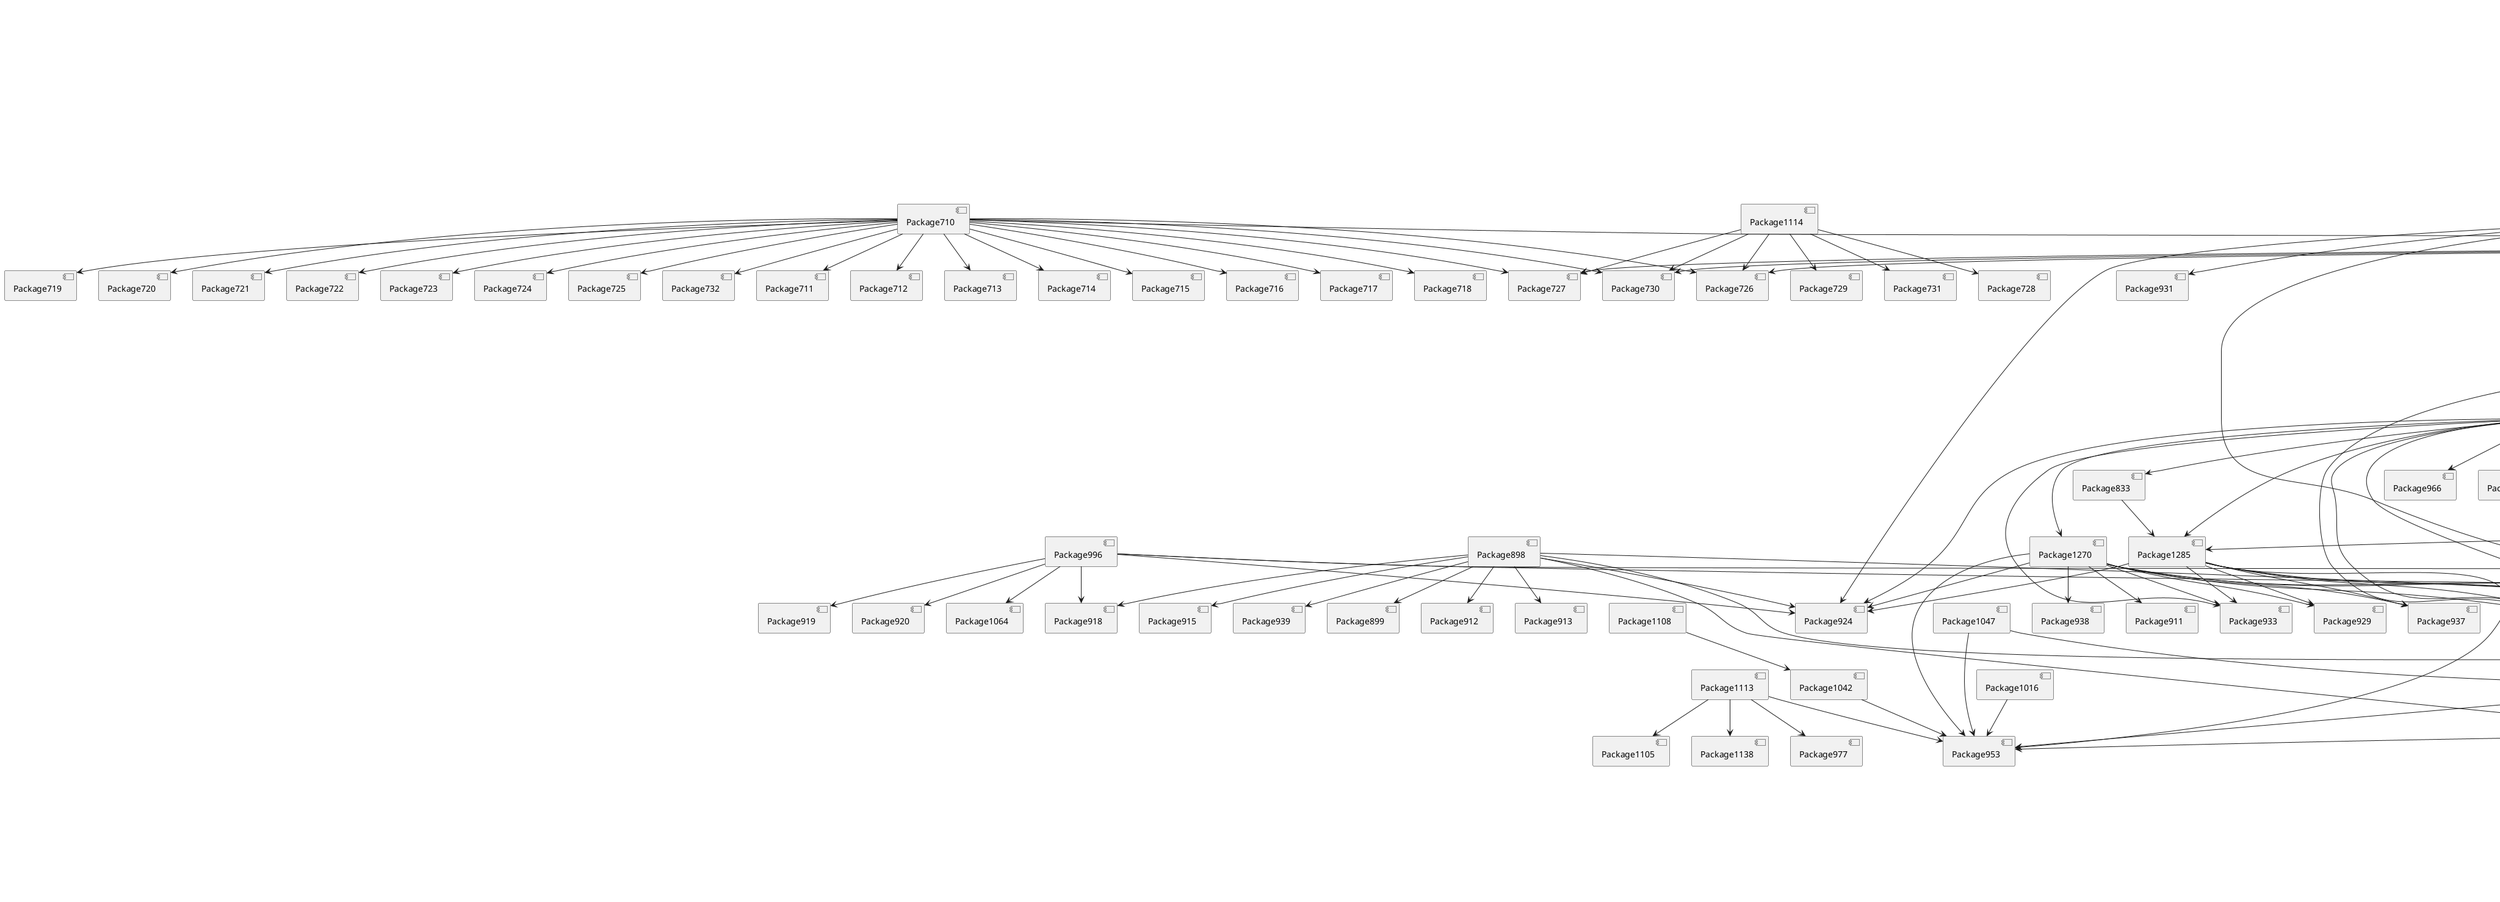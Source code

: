 @startuml
component Package710
component Package758
component Package1004
component Package1277
component Package882
component Package762
component Package1215
component Package1230
component Package1298
component Package1121
component Package990
component Package1153
component Package1112
component Package1197
component Package1046
component Package1239
component Package878
component Package1292
component Package1139
component Package847
component Package1226
component Package1114
component Package1338
component Package893
component Package809
component Package996
component Package1253
component Package1144
component Package761
component Package1337
component Package1353
component Package1163
component Package1120
component Package1154
component Package1255
component Package1014
component Package1289
component Package1202
component Package1248
component Package794
component Package1316
component Package846
component Package1256
component Package988
component Package812
component Package1250
component Package985
component Package1192
component Package982
component Package760
component Package898
component Package1331
component Package908
component Package1196
component Package1047
component Package1236
component Package832
component Package1241
component Package1244
component Package1266
component Package1030
component Package994
component Package840
component Package1198
component Package1205
component Package1310
component Package1228
component Package989
component Package1209
component Package836
component Package1194
component Package1006
component Package1242
component Package1137
component Package1033
component Package1193
component Package1345
component Package1211
component Package1225
component Package1245
component Package1049
component Package1246
component Package1249
component Package1000
component Package1143
component Package1053
component Package1305
component Package1200
component Package1184
component Package986
component Package1208
component Package866
component Package1113
component Package763
component Package1050
component Package1355
component Package860
component Package1110
component Package1223
component Package1043
component Package1322
component Package909
component Package1203
component Package1183
component Package1340
component Package981
component Package1234
component Package983
component Package1013
component Package991
component Package1315
component Package993
component Package1222
component Package868
component Package1216
component Package1352
component Package1019
component Package1286
component Package1195
component Package1111
component Package1128
component Package1233
component Package1009
component Package1218
component Package1319
component Package1117
component Package1311
component Package1280
component Package1207
component Package1201
component Package1281
component Package1219
component Package1122
component Package861
component Package1015
component Package1016
component Package1237
component Package1210
component Package1214
component Package1229
component Package1204
component Package984
component Package1220
component Package888
component Package1021
component Package1252
component Package886
component Package1232
component Package1224
component Package1332
component Package811
component Package1213
component Package1018
component Package1005
component Package1267
component Package1168
component Package1247
component Package1313
component Package1356
component Package759
component Package1042
component Package1312
component Package1284
component Package1212
component Package841
component Package1221
component Package1108
component Package1325
component Package1002
component Package1123
component Package1240
component Package874
component Package1318
component Package1109
component Package1339
component Package1162
component Package875
component Package1251
component Package1333
component Package1044
component Package1017
component Package1206
component Package1038
component Package1283
component Package1354
component Package1235
component Package1238
component Package1008
component Package987
component Package1003
component Package1054
component Package896
component Package1007
component Package1257
component Package839
component Package1166
component Package859
component Package1357
component Package1227
component Package1324
component Package1199
component Package1320
component Package708
component Package1115
component Package1243
component Package850
component Package992
component Package995
component Package1116
component Package870
component Package1107
component Package1118
component Package1022
component Package1146
component Package872
component Package815
component Package813
component Package1020
component Package910
component Package827
component Package1135
component Package791
component Package1001
component Package1335
component Package1231
component Package999
component Package1011
component Package797
component Package871
component Package1024
component Package1119
component Package1217
component Package885
component Package1129
component Package1254
component Package864
component Package1010
component Package1330
component Package831
component Package709
component Package873
component Package998
component Package869
component Package997
component Package1012
component Package711
component Package712
component Package713
component Package714
component Package715
component Package716
component Package717
component Package718
component Package719
component Package720
component Package721
component Package722
component Package723
component Package724
component Package725
component Package726
component Package727
component Package728
component Package729
component Package730
component Package731
component Package732
component Package733
component Package734
component Package735
component Package736
component Package737
component Package738
component Package739
component Package740
component Package741
component Package742
component Package743
component Package744
component Package745
component Package746
component Package747
component Package748
component Package749
component Package750
component Package751
component Package752
component Package753
component Package754
component Package755
component Package756
component Package757
component Package764
component Package765
component Package766
component Package767
component Package768
component Package769
component Package770
component Package771
component Package772
component Package773
component Package774
component Package775
component Package776
component Package777
component Package778
component Package779
component Package780
component Package781
component Package782
component Package783
component Package784
component Package785
component Package786
component Package787
component Package788
component Package789
component Package790
component Package792
component Package793
component Package795
component Package796
component Package798
component Package799
component Package800
component Package801
component Package802
component Package803
component Package804
component Package805
component Package806
component Package807
component Package808
component Package810
component Package814
component Package816
component Package817
component Package818
component Package819
component Package820
component Package821
component Package822
component Package823
component Package824
component Package825
component Package826
component Package828
component Package829
component Package830
component Package833
component Package834
component Package835
component Package837
component Package838
component Package842
component Package843
component Package844
component Package845
component Package848
component Package849
component Package851
component Package852
component Package853
component Package854
component Package855
component Package856
component Package857
component Package858
component Package862
component Package863
component Package865
component Package867
component Package876
component Package877
component Package881
component Package884
component Package887
component Package889
component Package890
component Package891
component Package892
component Package894
component Package895
component Package897
component Package899
component Package905
component Package906
component Package911
component Package912
component Package913
component Package914
component Package915
component Package916
component Package917
component Package918
component Package919
component Package920
component Package921
component Package922
component Package923
component Package924
component Package925
component Package926
component Package927
component Package928
component Package929
component Package930
component Package931
component Package932
component Package933
component Package934
component Package935
component Package936
component Package937
component Package938
component Package939
component Package940
component Package941
component Package942
component Package943
component Package944
component Package945
component Package946
component Package947
component Package948
component Package949
component Package950
component Package951
component Package952
component Package953
component Package954
component Package955
component Package956
component Package957
component Package958
component Package959
component Package960
component Package961
component Package962
component Package963
component Package964
component Package965
component Package966
component Package967
component Package968
component Package969
component Package970
component Package971
component Package972
component Package973
component Package974
component Package975
component Package976
component Package977
component Package978
component Package979
component Package980
component Package1023
component Package1025
component Package1026
component Package1027
component Package1028
component Package1029
component Package1031
component Package1032
component Package1034
component Package1035
component Package1036
component Package1037
component Package1039
component Package1040
component Package1041
component Package1045
component Package1048
component Package1051
component Package1052
component Package1055
component Package1056
component Package1057
component Package1058
component Package1059
component Package1060
component Package1061
component Package1062
component Package1063
component Package1064
component Package1065
component Package1066
component Package1067
component Package1068
component Package1069
component Package1070
component Package1071
component Package1072
component Package1073
component Package1074
component Package1075
component Package1076
component Package1077
component Package1078
component Package1079
component Package1080
component Package1081
component Package1082
component Package1083
component Package1084
component Package1085
component Package1086
component Package1087
component Package1088
component Package1089
component Package1090
component Package1091
component Package1092
component Package1093
component Package1094
component Package1095
component Package1096
component Package1097
component Package1098
component Package1099
component Package1100
component Package1101
component Package1102
component Package1103
component Package1104
component Package1105
component Package1106
component Package1124
component Package1125
component Package1126
component Package1127
component Package1130
component Package1131
component Package1132
component Package1133
component Package1134
component Package1136
component Package1138
component Package1140
component Package1141
component Package1142
component Package1145
component Package1147
component Package1148
component Package1149
component Package1150
component Package1151
component Package1152
component Package1155
component Package1156
component Package1157
component Package1158
component Package1159
component Package1160
component Package1161
component Package1164
component Package1165
component Package1167
component Package1169
component Package1170
component Package1171
component Package1172
component Package1173
component Package1174
component Package1175
component Package1176
component Package1177
component Package1178
component Package1179
component Package1180
component Package1181
component Package1182
component Package1185
component Package1186
component Package1187
component Package1188
component Package1189
component Package1190
component Package1191
component Package1258
component Package1259
component Package1260
component Package1261
component Package1262
component Package1263
component Package1264
component Package1265
component Package1268
component Package1269
component Package1270
component Package1271
component Package1272
component Package1273
component Package1274
component Package1275
component Package1276
component Package1278
component Package1279
component Package1282
component Package1285
component Package1287
component Package1288
component Package1290
component Package1291
component Package1293
component Package1294
component Package1295
component Package1296
component Package1297
component Package1299
component Package1300
component Package1301
component Package1302
component Package1303
component Package1304
component Package1306
component Package1307
component Package1308
component Package1309
component Package1314
component Package1317
component Package1321
component Package1323
component Package1328
component Package1329
component Package1334
component Package1336
component Package1341
component Package1342
component Package1343
component Package1344
component Package1346
component Package1347
component Package1348
component Package1349
component Package1350
component Package1351
component Package1358
component Package1359
component Package1360
component Package1361
component Package1362
component Package1363
component Package1364
component Package1365
component Package1366
component Package1367
component Package1368
component Package1369
component Package1370
component Package1371
component Package1372
component Package1373
component Package1374
component Package1375
component Package1376
component Package1377
component Package1378
component Package1379
component Package1380
component Package1381
component Package1382
component Package1383
component Package1384
component Package1385
component Package1386
component Package1387
component Package1388
component Package1389
component Package1390
component Package1391
component Package1392
component Package1393
component Package1394
component Package1395
component Package1396
component Package1397
component Package1398
component Package1399
component Package1400
component Package1401
component Package1402
component Package1403
component Package1404
component Package1405
component Package1406
component Package1407
component Package1408
component Package1409
component Package1410
component Package1411
component Package1412
component Package1413
component Package1414
component O-Package
Package710 --> Package711
Package710 --> Package712
Package710 --> Package713
Package710 --> Package714
Package710 --> Package715
Package710 --> Package716
Package710 --> Package717
Package710 --> Package718
Package710 --> Package719
Package710 --> Package720
Package710 --> Package721
Package710 --> Package722
Package710 --> Package723
Package710 --> Package724
Package710 --> Package725
Package710 --> Package726
Package710 --> Package727
Package710 --> Package730
Package710 --> Package732
Package710 --> Package1380
Package758 --> Package744
Package758 --> Package757
Package758 --> Package949
Package758 --> Package1285
Package1004 --> Package943
Package1004 --> Package952
Package1004 --> Package1034
Package1004 --> Package1075
Package1004 --> Package1165
Package1277 --> Package1277
Package1277 --> Package1328
Package1277 --> Package1329
Package1277 --> Package775
Package1277 --> Package817
Package1277 --> Package824
Package1277 --> Package943
Package1277 --> Package958
Package1277 --> Package980
Package1277 --> Package1068
Package1277 --> Package1071
Package1277 --> Package1287
Package1277 --> Package1288
Package882 --> Package882
Package882 --> Package892
Package882 --> Package891
Package882 --> Package726
Package882 --> Package727
Package882 --> Package730
Package882 --> Package734
Package882 --> Package750
Package882 --> Package752
Package882 --> Package755
Package882 --> Package788
Package882 --> Package808
Package882 --> Package814
Package882 --> Package818
Package882 --> Package820
Package882 --> Package825
Package882 --> Package867
Package882 --> Package916
Package882 --> Package925
Package882 --> Package1062
Package882 --> Package1151
Package882 --> Package1165
Package882 --> Package1167
Package882 --> Package1302
Package882 --> Package1343
Package882 --> Package1380
Package882 --> Package906
Package882 --> Package1349
Package882 --> Package894
Package882 --> Package749
Package882 --> Package778
Package882 --> Package897
Package882 --> Package1067
Package882 --> Package1344
Package882 --> Package1351
Package882 --> Package1378
Package762 --> Package748
Package762 --> Package765
Package762 --> Package769
Package762 --> Package771
Package762 --> Package772
Package762 --> Package784
Package762 --> Package787
Package762 --> Package849
Package762 --> Package928
Package762 --> Package947
Package762 --> Package1165
Package1215 --> Package1100
Package1215 --> Package1170
Package1215 --> Package1382
Package1215 --> Package1383
Package1230 --> Package1277
Package1230 --> Package1382
Package1230 --> Package1383
Package1298 --> Package833
Package1298 --> Package922
Package1298 --> Package924
Package1298 --> Package933
Package1298 --> Package935
Package1298 --> Package936
Package1298 --> Package940
Package1298 --> Package943
Package1298 --> Package958
Package1298 --> Package962
Package1298 --> Package965
Package1298 --> Package966
Package1298 --> Package1068
Package1298 --> Package1071
Package1298 --> Package1165
Package1298 --> Package1270
Package1298 --> Package1285
Package1121 --> Package1133
Package1121 --> Package1172
Package1121 --> Package1173
Package1121 --> Package1174
Package1121 --> Package1178
Package1121 --> Package1190
Package990 --> Package943
Package990 --> Package1029
Package990 --> Package1034
Package990 --> Package1075
Package990 --> Package1078
Package1153 --> Package1066
Package1153 --> Package1177
Package1112 --> Package950
Package1112 --> Package960
Package1112 --> Package974
Package1112 --> Package978
Package1112 --> Package1031
Package1112 --> Package1056
Package1112 --> Package1060
Package1112 --> Package1130
Package1112 --> Package1131
Package1112 --> Package1132
Package1112 --> Package1142
Package1112 --> Package1158
Package1112 --> Package1159
Package1112 --> Package1160
Package1112 --> Package1164
Package1112 --> Package1191
Package1197 --> Package1259
Package1197 --> Package1269
Package1197 --> Package1294
Package1197 --> Package1295
Package1197 --> Package1300
Package1197 --> Package1363
Package1197 --> Package1397
Package1197 --> Package1400
Package1197 --> Package1401
Package1197 --> Package1402
Package1197 --> Package1403
Package1046 --> Package756
Package1046 --> Package956
Package1046 --> Package967
Package1046 --> Package975
Package1046 --> Package1051
Package1046 --> Package1369
Package1046 --> Package1370
Package1046 --> Package1373
Package1046 --> Package1391
Package1239 --> Package935
Package1239 --> Package940
Package1239 --> Package943
Package1239 --> Package1068
Package1239 --> Package1071
Package1239 --> Package1277
Package1239 --> Package1383
Package1239 --> Package1392
Package878 --> Package734
Package878 --> Package738
Package878 --> Package739
Package878 --> Package752
Package878 --> Package771
Package878 --> Package774
Package878 --> Package782
Package878 --> Package877
Package878 --> Package957
Package878 --> Package1151
Package878 --> Package1167
Package1292 --> Package922
Package1292 --> Package923
Package1292 --> Package942
Package1292 --> Package975
Package1292 --> Package1282
Package1139 --> Package960
Package1139 --> Package978
Package1139 --> Package1036
Package1139 --> Package1142
Package1139 --> Package1164
Package1139 --> Package1174
Package1139 --> Package1191
Package847 --> Package1349
Package847 --> Package1408
Package847 --> Package1409
Package847 --> Package1412
Package847 --> Package1413
Package1226 --> Package1277
Package1226 --> Package1382
Package1226 --> Package1383
Package1114 --> Package726
Package1114 --> Package727
Package1114 --> Package728
Package1114 --> Package729
Package1114 --> Package730
Package1114 --> Package731
Package1338 --> Package1334
Package1338 --> Package1341
Package893 --> Package890
Package809 --> Package747
Package809 --> Package783
Package809 --> Package821
Package809 --> Package835
Package809 --> Package837
Package809 --> Package842
Package809 --> Package1061
Package809 --> Package1062
Package809 --> Package1378
Package809 --> Package1384
Package996 --> Package918
Package996 --> Package919
Package996 --> Package920
Package996 --> Package924
Package996 --> Package1064
Package996 --> Package1370
Package996 --> Package1373
Package1253 --> Package1104
Package1253 --> Package1277
Package1253 --> Package1375
Package1144 --> Package1167
Package761 --> Package764
Package761 --> Package766
Package761 --> Package768
Package1337 --> Package882
Package1353 --> Package1358
Package1353 --> Package1359
Package1353 --> Package1360
Package1353 --> Package1361
Package1163 --> Package779
Package1163 --> Package806
Package1163 --> Package830
Package1163 --> Package838
Package1163 --> Package971
Package1163 --> Package1136
Package1163 --> Package1152
Package1163 --> Package1156
Package1120 --> Package1056
Package1120 --> Package1191
Package1154 --> Package1145
Package1154 --> Package1165
Package1255 --> Package814
Package1255 --> Package818
Package1255 --> Package1067
Package1255 --> Package1165
Package1255 --> Package1273
Package1255 --> Package1296
Package1255 --> Package1392
Package1255 --> Package1393
Package1014 --> Package1048
Package1289 --> Package753
Package1289 --> Package922
Package1289 --> Package923
Package1289 --> Package927
Package1289 --> Package943
Package1289 --> Package965
Package1289 --> Package1067
Package1289 --> Package1169
Package1289 --> Package1170
Package1289 --> Package1282
Package1202 --> Package1272
Package1202 --> Package1274
Package1202 --> Package1382
Package1202 --> Package1383
Package1248 --> Package1102
Package1248 --> Package1261
Package1248 --> Package1282
Package1248 --> Package1375
Package794 --> Package743
Package794 --> Package776
Package794 --> Package790
Package794 --> Package795
Package794 --> Package796
Package794 --> Package928
Package794 --> Package1025
Package794 --> Package1037
Package794 --> Package1364
Package794 --> Package1365
Package794 --> Package1366
Package794 --> Package1367
Package1316 --> Package894
Package1316 --> Package882
Package846 --> Package778
Package846 --> Package1085
Package846 --> Package1169
Package846 --> Package1346
Package846 --> Package1408
Package846 --> Package1409
Package846 --> Package1412
Package846 --> Package1413
Package1256 --> Package814
Package1256 --> Package818
Package1256 --> Package1067
Package1256 --> Package1165
Package1256 --> Package1273
Package1256 --> Package1296
Package1256 --> Package1392
Package1256 --> Package1393
Package988 --> Package1089
Package988 --> Package1126
Package812 --> Package734
Package812 --> Package735
Package812 --> Package745
Package812 --> Package750
Package812 --> Package751
Package812 --> Package752
Package812 --> Package810
Package812 --> Package817
Package812 --> Package819
Package1250 --> Package1261
Package1250 --> Package1274
Package1250 --> Package1282
Package1250 --> Package1301
Package1250 --> Package1375
Package985 --> Package943
Package985 --> Package952
Package985 --> Package1092
Package985 --> Package1169
Package1192 --> Package734
Package1192 --> Package814
Package1192 --> Package818
Package1192 --> Package1067
Package1192 --> Package1170
Package1192 --> Package1273
Package1192 --> Package1392
Package1192 --> Package1393
Package982 --> Package943
Package982 --> Package952
Package982 --> Package1086
Package982 --> Package1169
Package760 --> Package771
Package760 --> Package772
Package760 --> Package784
Package760 --> Package785
Package760 --> Package787
Package760 --> Package1165
Package898 --> Package899
Package898 --> Package912
Package898 --> Package913
Package898 --> Package915
Package898 --> Package918
Package898 --> Package922
Package898 --> Package924
Package898 --> Package939
Package898 --> Package948
Package898 --> Package1165
Package1331 --> Package894
Package1331 --> Package882
Package908 --> Package876
Package908 --> Package878
Package1196 --> Package1268
Package1047 --> Package953
Package1047 --> Package1040
Package1236 --> Package943
Package1236 --> Package1301
Package1236 --> Package1382
Package1236 --> Package1383
Package832 --> Package889
Package832 --> Package943
Package832 --> Package952
Package832 --> Package965
Package832 --> Package1067
Package832 --> Package1161
Package832 --> Package1167
Package1241 --> Package975
Package1241 --> Package1265
Package1244 --> Package1104
Package1244 --> Package1261
Package1244 --> Package1282
Package1244 --> Package1375
Package1266 --> Package965
Package1266 --> Package1282
Package1030 --> Package943
Package1030 --> Package950
Package1030 --> Package951
Package1030 --> Package952
Package1030 --> Package961
Package1030 --> Package975
Package1030 --> Package1048
Package1030 --> Package1165
Package994 --> Package943
Package994 --> Package952
Package994 --> Package1056
Package994 --> Package1069
Package994 --> Package1165
Package994 --> Package1169
Package994 --> Package1398
Package840 --> Package812
Package840 --> Package818
Package840 --> Package822
Package840 --> Package1165
Package1198 --> Package1269
Package1198 --> Package1294
Package1198 --> Package1295
Package1198 --> Package1300
Package1198 --> Package1397
Package1198 --> Package1400
Package1198 --> Package1401
Package1198 --> Package1402
Package1198 --> Package1403
Package1205 --> Package941
Package1205 --> Package1290
Package1205 --> Package1291
Package1205 --> Package1392
Package1205 --> Package1393
Package1310 --> Package882
Package1310 --> Package891
Package1228 --> Package1098
Package1228 --> Package1392
Package1228 --> Package1393
Package989 --> Package943
Package989 --> Package952
Package989 --> Package1057
Package989 --> Package1097
Package989 --> Package1169
Package1209 --> Package1274
Package1209 --> Package1382
Package1209 --> Package1383
Package836 --> Package800
Package836 --> Package970
Package1194 --> Package816
Package1194 --> Package1392
Package1194 --> Package1393
Package1006 --> Package975
Package1006 --> Package1369
Package1242 --> Package914
Package1242 --> Package1271
Package1242 --> Package1304
Package1242 --> Package1392
Package1242 --> Package1393
Package1137 --> Package1076
Package1137 --> Package1181
Package1033 --> Package961
Package1033 --> Package975
Package1033 --> Package1048
Package1193 --> Package941
Package1193 --> Package1258
Package1193 --> Package1382
Package1193 --> Package1383
Package1345 --> Package894
Package1211 --> Package1277
Package1211 --> Package1383
Package1225 --> Package1261
Package1225 --> Package1274
Package1245 --> Package1261
Package1245 --> Package1274
Package1245 --> Package1282
Package1245 --> Package1301
Package1245 --> Package1375
Package1049 --> Package975
Package1246 --> Package1100
Package1246 --> Package1277
Package1246 --> Package1375
Package1249 --> Package1102
Package1249 --> Package1261
Package1249 --> Package1282
Package1249 --> Package1374
Package1249 --> Package1375
Package1000 --> Package968
Package1000 --> Package975
Package1143 --> Package1036
Package1143 --> Package1141
Package1143 --> Package1145
Package1143 --> Package1160
Package1143 --> Package1174
Package1053 --> Package956
Package1053 --> Package975
Package1053 --> Package1051
Package1053 --> Package1381
Package1305 --> Package1261
Package1305 --> Package1272
Package1305 --> Package1274
Package1305 --> Package1293
Package1305 --> Package1302
Package1305 --> Package1306
Package1200 --> Package965
Package1200 --> Package968
Package1200 --> Package975
Package1184 --> Package1127
Package1184 --> Package1134
Package1184 --> Package1140
Package1184 --> Package1161
Package1184 --> Package1189
Package986 --> Package943
Package986 --> Package952
Package986 --> Package1070
Package986 --> Package1072
Package986 --> Package1126
Package1208 --> Package829
Package1208 --> Package1282
Package1208 --> Package1293
Package1208 --> Package1299
Package1208 --> Package1392
Package1208 --> Package1393
Package866 --> Package862
Package1113 --> Package953
Package1113 --> Package977
Package1113 --> Package1105
Package1113 --> Package1138
Package763 --> Package1067
Package1050 --> Package1399
Package1355 --> Package1360
Package1355 --> Package1361
Package860 --> Package852
Package1110 --> Package1377
Package1110 --> Package1385
Package1110 --> Package1386
Package1110 --> Package1387
Package1223 --> Package930
Package1223 --> Package947
Package1223 --> Package1100
Package1223 --> Package1170
Package1223 --> Package1299
Package1223 --> Package1382
Package1223 --> Package1383
Package1043 --> Package950
Package1043 --> Package975
Package1322 --> Package1321
Package909 --> Package882
Package909 --> Package1308
Package1203 --> Package943
Package1183 --> Package1124
Package1183 --> Package1125
Package1340 --> Package1305
Package981 --> Package1086
Package981 --> Package1092
Package981 --> Package1126
Package1234 --> Package1272
Package1234 --> Package1279
Package1234 --> Package1296
Package1234 --> Package1383
Package1234 --> Package1392
Package983 --> Package943
Package983 --> Package952
Package983 --> Package1057
Package983 --> Package1079
Package983 --> Package1165
Package983 --> Package1169
Package1013 --> Package975
Package991 --> Package1089
Package991 --> Package1126
Package1315 --> Package882
Package1315 --> Package1331
Package993 --> Package943
Package993 --> Package952
Package993 --> Package1028
Package993 --> Package1058
Package993 --> Package1089
Package993 --> Package1165
Package993 --> Package1169
Package1222 --> Package1265
Package868 --> Package764
Package868 --> Package766
Package868 --> Package767
Package1216 --> Package1096
Package1216 --> Package1382
Package1216 --> Package1383
Package1352 --> Package1358
Package1352 --> Package1359
Package1352 --> Package1360
Package1352 --> Package1361
Package1019 --> Package1055
Package1286 --> Package1165
Package1195 --> Package969
Package1111 --> Package1077
Package1111 --> Package1131
Package1111 --> Package1132
Package1128 --> Package960
Package1128 --> Package974
Package1128 --> Package1133
Package1128 --> Package1174
Package1233 --> Package975
Package1233 --> Package1265
Package1009 --> Package1087
Package1218 --> Package793
Package1218 --> Package1095
Package1218 --> Package1392
Package1218 --> Package1393
Package1319 --> Package1345
Package1117 --> Package1163
Package1311 --> Package954
Package1311 --> Package1187
Package1311 --> Package1188
Package1280 --> Package818
Package1207 --> Package941
Package1207 --> Package1289
Package1207 --> Package1290
Package1207 --> Package1392
Package1207 --> Package1393
Package1201 --> Package1261
Package1201 --> Package1269
Package1201 --> Package1382
Package1201 --> Package1383
Package1281 --> Package955
Package1281 --> Package964
Package1281 --> Package965
Package1281 --> Package1269
Package1281 --> Package1274
Package1219 --> Package793
Package1219 --> Package1095
Package1122 --> Package927
Package1122 --> Package975
Package1122 --> Package1106
Package861 --> Package856
Package1015 --> Package1039
Package1015 --> Package1041
Package1015 --> Package1370
Package1016 --> Package953
Package1237 --> Package1280
Package1237 --> Package1281
Package1237 --> Package1392
Package1237 --> Package1393
Package1210 --> Package1272
Package1210 --> Package1296
Package1210 --> Package1382
Package1210 --> Package1383
Package1214 --> Package975
Package1214 --> Package1265
Package1229 --> Package1268
Package1229 --> Package1277
Package1229 --> Package1280
Package1204 --> Package1382
Package1204 --> Package1383
Package984 --> Package1092
Package984 --> Package1126
Package1220 --> Package1071
Package1220 --> Package1274
Package1220 --> Package1382
Package1220 --> Package1383
Package888 --> Package889
Package1021 --> Package1040
Package1252 --> Package1100
Package1252 --> Package1277
Package1252 --> Package1375
Package886 --> Package887
Package886 --> Package905
Package886 --> Package1309
Package886 --> Package1344
Package1232 --> Package1274
Package1232 --> Package1382
Package1232 --> Package1383
Package1224 --> Package1277
Package1224 --> Package1383
Package1332 --> Package894
Package1332 --> Package1188
Package811 --> Package792
Package811 --> Package801
Package811 --> Package802
Package811 --> Package803
Package1213 --> Package1277
Package1213 --> Package1392
Package1213 --> Package1393
Package1018 --> Package950
Package1005 --> Package943
Package1005 --> Package952
Package1005 --> Package1093
Package1005 --> Package1169
Package1267 --> Package1261
Package1267 --> Package1272
Package1267 --> Package1274
Package1168 --> Package1145
Package1247 --> Package1102
Package1247 --> Package1374
Package1247 --> Package1375
Package1313 --> Package1362
Package1356 --> Package1358
Package1356 --> Package1360
Package1356 --> Package1361
Package759 --> Package748
Package759 --> Package765
Package759 --> Package786
Package1042 --> Package953
Package1312 --> Package1023
Package1284 --> Package1261
Package1212 --> Package1100
Package1212 --> Package1382
Package1212 --> Package1383
Package841 --> Package837
Package1221 --> Package935
Package1221 --> Package940
Package1221 --> Package1068
Package1221 --> Package1071
Package1221 --> Package1298
Package1221 --> Package1392
Package1221 --> Package1393
Package1108 --> Package1042
Package1325 --> Package882
Package1325 --> Package1331
Package1002 --> Package926
Package1002 --> Package1059
Package1123 --> Package978
Package1240 --> Package1261
Package1240 --> Package1276
Package1240 --> Package1282
Package874 --> Package1394
Package1318 --> Package1319
Package1109 --> Package1161
Package1339 --> Package1336
Package1339 --> Package1340
Package1162 --> Package1164
Package875 --> Package889
Package1251 --> Package1103
Package1251 --> Package1375
Package1333 --> Package882
Package1044 --> Package1048
Package1044 --> Package1391
Package1017 --> Package950
Package1206 --> Package941
Package1206 --> Package1292
Package1206 --> Package1392
Package1206 --> Package1393
Package1038 --> Package1369
Package1038 --> Package1370
Package1283 --> Package1083
Package1354 --> Package1358
Package1354 --> Package1359
Package1354 --> Package1360
Package1354 --> Package1361
Package1235 --> Package1277
Package1235 --> Package1383
Package1238 --> Package1073
Package1238 --> Package1274
Package1238 --> Package1382
Package1238 --> Package1383
Package1008 --> Package1052
Package987 --> Package943
Package987 --> Package952
Package987 --> Package1057
Package987 --> Package1091
Package1003 --> Package943
Package1003 --> Package952
Package1003 --> Package1057
Package1003 --> Package1099
Package1054 --> Package1046
Package896 --> Package895
Package1007 --> Package1082
Package1257 --> Package814
Package1257 --> Package818
Package1257 --> Package917
Package1257 --> Package922
Package1257 --> Package923
Package1257 --> Package924
Package1257 --> Package931
Package839 --> Package804
Package839 --> Package817
Package839 --> Package818
Package1166 --> Package1163
Package859 --> Package865
Package1357 --> Package1361
Package1227 --> Package947
Package1227 --> Package1100
Package1227 --> Package1392
Package1227 --> Package1393
Package1324 --> Package1315
Package1199 --> Package963
Package1199 --> Package1383
Package1320 --> Package1345
Package708 --> Package882
Package1115 --> Package1065
Package1243 --> Package1276
Package850 --> Package859
Package992 --> Package1026
Package995 --> Package1031
Package1116 --> Package1414
Package870 --> Package894
Package1107 --> Package925
Package1107 --> Package932
Package1118 --> Package1164
Package1022 --> Package1039
Package1022 --> Package1041
Package1022 --> Package1370
Package1146 --> Package949
Package872 --> Package894
Package815 --> Package814
Package815 --> Package946
Package813 --> Package1404
Package1020 --> Package950
Package910 --> Package893
Package827 --> Package774
Package1135 --> Package1184
Package791 --> Package965
Package1001 --> Package968
Package1001 --> Package975
Package1335 --> Package1314
Package1231 --> Package1265
Package1231 --> Package1383
Package999 --> Package1088
Package1011 --> Package975
Package797 --> Package976
Package871 --> Package894
Package1024 --> Package975
Package1119 --> Package1106
Package1217 --> Package958
Package885 --> Package894
Package1129 --> Package1076
Package1254 --> Package1265
Package864 --> Package1410
Package1010 --> Package965
Package1330 --> Package894
Package1330 --> Package882
Package831 --> Package1131
Package709 --> Package1394
Package873 --> Package882
Package998 --> Package1080
Package869 --> Package894
Package997 --> Package1081
Package1012 --> Package1050
Package804 --> Package958
Package804 --> Package1085
Package804 --> Package1379
Package804 --> Package1396
Package804 --> Package1408
Package804 --> Package1412
Package804 --> Package1413
Package806 --> Package740
Package806 --> Package741
Package806 --> Package780
Package806 --> Package946
Package808 --> Package774
Package808 --> Package943
Package808 --> Package952
Package810 --> Package854
Package814 --> Package733
Package814 --> Package742
Package814 --> Package745
Package814 --> Package746
Package814 --> Package753
Package814 --> Package756
Package814 --> Package777
Package814 --> Package798
Package814 --> Package808
Package814 --> Package844
Package814 --> Package946
Package814 --> Package948
Package814 --> Package950
Package814 --> Package970
Package814 --> Package1145
Package814 --> Package1170
Package814 --> Package1366
Package814 --> Package1368
Package814 --> Package1388
Package814 --> Package1396
Package816 --> Package818
Package816 --> Package851
Package816 --> Package881
Package817 --> Package753
Package818 --> Package750
Package818 --> Package752
Package818 --> Package798
Package818 --> Package808
Package818 --> Package834
Package818 --> Package835
Package818 --> Package857
Package818 --> Package946
Package818 --> Package1061
Package818 --> Package1063
Package818 --> Package1165
Package818 --> Package1169
Package818 --> Package1175
Package818 --> Package1366
Package818 --> Package1371
Package818 --> Package1372
Package819 --> Package753
Package820 --> Package742
Package820 --> Package799
Package820 --> Package825
Package821 --> Package1150
Package823 --> Package746
Package823 --> Package805
Package823 --> Package818
Package823 --> Package821
Package823 --> Package837
Package824 --> Package742
Package824 --> Package746
Package824 --> Package753
Package824 --> Package804
Package824 --> Package805
Package824 --> Package818
Package824 --> Package823
Package824 --> Package837
Package824 --> Package976
Package824 --> Package1126
Package824 --> Package1151
Package824 --> Package1170
Package824 --> Package1182
Package825 --> Package753
Package825 --> Package819
Package825 --> Package976
Package826 --> Package946
Package828 --> Package1067
Package829 --> Package1067
Package829 --> Package1299
Package830 --> Package780
Package830 --> Package826
Package830 --> Package949
Package830 --> Package950
Package833 --> Package1285
Package834 --> Package858
Package834 --> Package865
Package834 --> Package1155
Package834 --> Package1406
Package834 --> Package1408
Package834 --> Package1412
Package834 --> Package1413
Package835 --> Package753
Package835 --> Package754
Package835 --> Package843
Package835 --> Package858
Package835 --> Package863
Package835 --> Package865
Package835 --> Package1170
Package835 --> Package1349
Package835 --> Package1395
Package835 --> Package1397
Package835 --> Package1408
Package835 --> Package1412
Package835 --> Package1413
Package837 --> Package737
Package837 --> Package742
Package837 --> Package753
Package837 --> Package778
Package837 --> Package789
Package837 --> Package844
Package837 --> Package921
Package837 --> Package958
Package837 --> Package972
Package837 --> Package1165
Package837 --> Package1169
Package837 --> Package1346
Package837 --> Package1349
Package837 --> Package1396
Package837 --> Package1407
Package837 --> Package1408
Package837 --> Package1411
Package837 --> Package1412
Package837 --> Package1413
Package838 --> Package780
Package842 --> Package958
Package843 --> Package1147
Package843 --> Package1170
Package852 --> Package853
Package854 --> Package853
Package858 --> Package736
Package865 --> Package855
Package877 --> Package934
Package884 --> Package882
Package884 --> Package892
Package884 --> Package1348
Package890 --> Package894
Package891 --> Package882
Package891 --> Package884
Package905 --> Package1068
Package905 --> Package1071
Package906 --> Package749
Package906 --> Package750
Package906 --> Package778
Package906 --> Package882
Package906 --> Package1126
Package906 --> Package1303
Package906 --> Package1349
Package1026 --> Package945
Package1026 --> Package1165
Package1026 --> Package1170
Package1027 --> Package1029
Package1027 --> Package1034
Package1027 --> Package1075
Package1027 --> Package1078
Package1028 --> Package968
Package1028 --> Package975
Package1029 --> Package943
Package1029 --> Package950
Package1029 --> Package951
Package1029 --> Package952
Package1029 --> Package961
Package1029 --> Package975
Package1029 --> Package1048
Package1029 --> Package1165
Package1031 --> Package1032
Package1031 --> Package1036
Package1034 --> Package1032
Package1035 --> Package1036
Package1036 --> Package1034
Package1040 --> Package944
Package1040 --> Package948
Package1040 --> Package953
Package1045 --> Package1090
Package1048 --> Package953
Package1048 --> Package973
Package1048 --> Package975
Package1048 --> Package1040
Package1048 --> Package1041
Package1051 --> Package1048
Package1057 --> Package1169
Package1126 --> Package1191
Package1130 --> Package960
Package1130 --> Package1035
Package1130 --> Package1056
Package1130 --> Package1160
Package1130 --> Package1161
Package1131 --> Package943
Package1131 --> Package960
Package1131 --> Package1026
Package1131 --> Package1027
Package1131 --> Package1045
Package1131 --> Package1074
Package1131 --> Package1075
Package1131 --> Package1159
Package1131 --> Package1161
Package1132 --> Package770
Package1132 --> Package781
Package1132 --> Package807
Package1132 --> Package848
Package1132 --> Package968
Package1132 --> Package975
Package1132 --> Package1264
Package1132 --> Package1282
Package1132 --> Package1376
Package1132 --> Package1405
Package1136 --> Package773
Package1136 --> Package1149
Package1141 --> Package1174
Package1148 --> Package773
Package1148 --> Package1157
Package1150 --> Package1126
Package1150 --> Package1151
Package1150 --> Package1171
Package1150 --> Package1172
Package1150 --> Package1173
Package1150 --> Package1179
Package1151 --> Package1170
Package1156 --> Package773
Package1156 --> Package779
Package1156 --> Package1148
Package1156 --> Package1149
Package1156 --> Package1157
Package1158 --> Package946
Package1159 --> Package1414
Package1164 --> Package1167
Package1164 --> Package1185
Package1164 --> Package1186
Package1164 --> Package1390
Package1169 --> Package1126
Package1174 --> Package1172
Package1174 --> Package1176
Package1174 --> Package1178
Package1174 --> Package1180
Package1174 --> Package1190
Package1177 --> Package1126
Package1177 --> Package1174
Package1182 --> Package1126
Package1182 --> Package1151
Package1182 --> Package1169
Package1182 --> Package1170
Package1182 --> Package1171
Package1182 --> Package1173
Package1189 --> Package1164
Package1258 --> Package942
Package1258 --> Package1084
Package1258 --> Package1094
Package1258 --> Package1101
Package1258 --> Package1282
Package1258 --> Package1290
Package1258 --> Package1307
Package1261 --> Package958
Package1261 --> Package959
Package1261 --> Package1165
Package1261 --> Package1262
Package1261 --> Package1269
Package1261 --> Package1274
Package1261 --> Package1277
Package1261 --> Package1282
Package1261 --> Package1287
Package1261 --> Package1297
Package1265 --> Package1083
Package1270 --> Package911
Package1270 --> Package922
Package1270 --> Package924
Package1270 --> Package929
Package1270 --> Package933
Package1270 --> Package935
Package1270 --> Package937
Package1270 --> Package938
Package1270 --> Package940
Package1270 --> Package953
Package1271 --> Package914
Package1271 --> Package965
Package1271 --> Package1068
Package1272 --> Package943
Package1272 --> Package1260
Package1272 --> Package1276
Package1275 --> Package950
Package1275 --> Package967
Package1276 --> Package753
Package1276 --> Package824
Package1276 --> Package943
Package1276 --> Package952
Package1276 --> Package958
Package1276 --> Package962
Package1276 --> Package1068
Package1276 --> Package1071
Package1276 --> Package1165
Package1276 --> Package1275
Package1282 --> Package968
Package1282 --> Package975
Package1282 --> Package1263
Package1282 --> Package1269
Package1282 --> Package1278
Package1282 --> Package1304
Package1285 --> Package922
Package1285 --> Package924
Package1285 --> Package929
Package1285 --> Package933
Package1285 --> Package935
Package1285 --> Package937
Package1285 --> Package940
Package1285 --> Package953
Package1287 --> Package1278
Package1288 --> Package1278
Package1290 --> Package922
Package1290 --> Package923
Package1290 --> Package927
Package1291 --> Package965
Package1291 --> Package1290
Package1293 --> Package828
Package1293 --> Package955
Package1293 --> Package979
Package1293 --> Package1299
Package1295 --> Package1294
Package1297 --> Package1294
Package1304 --> Package1271
Package1306 --> Package1269
Package1328 --> Package1323
Package1329 --> Package845
Package1329 --> Package1277
Package1329 --> Package1323
Package1336 --> Package893
Package1346 --> Package1347
Package1347 --> Package1342
Package1347 --> Package1362
Package1349 --> Package1277
Package1349 --> Package1328
Package1349 --> Package1329
Package1349 --> Package1344
Package1349 --> Package1347
Package1349 --> Package1350
Package1349 --> Package1389
Package1350 --> Package1317
@enduml